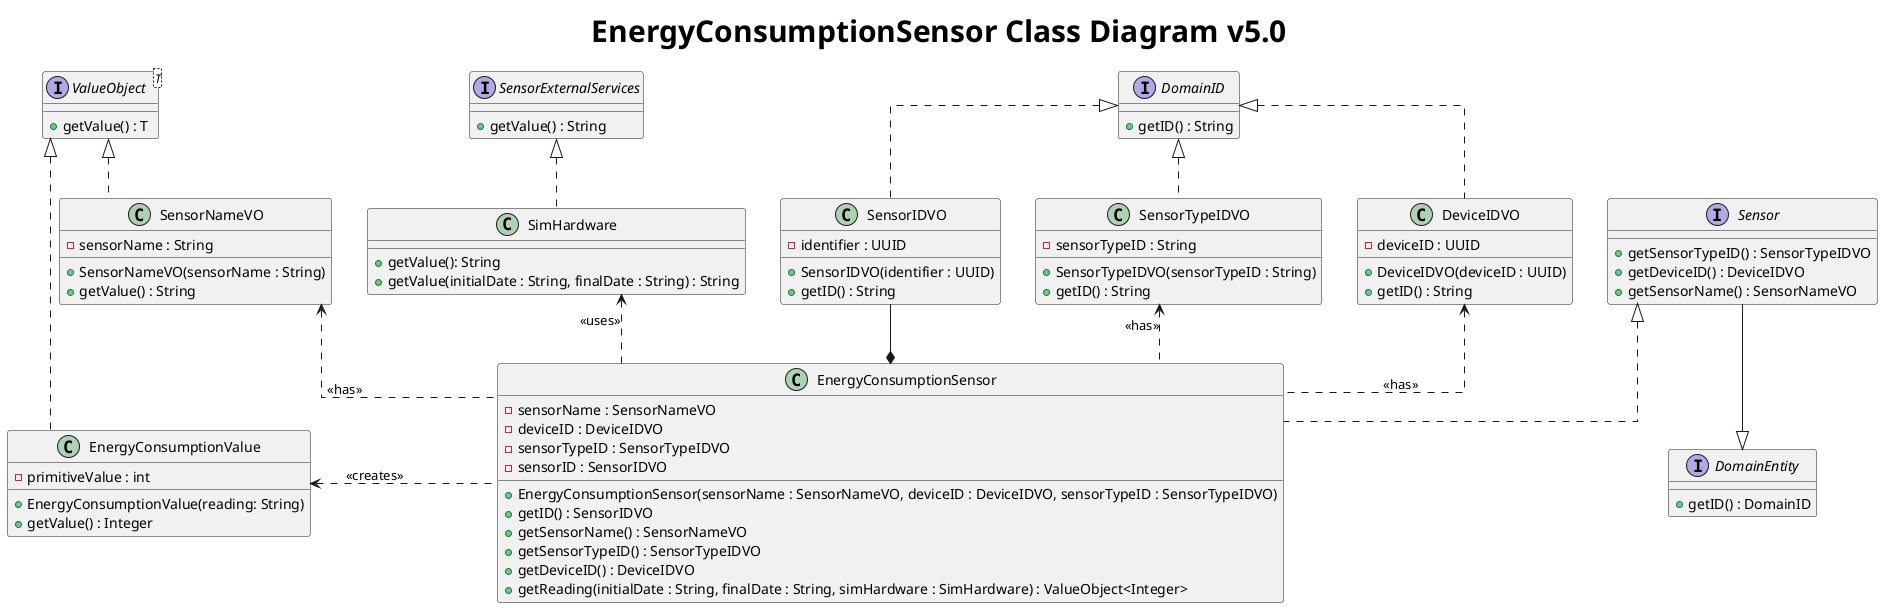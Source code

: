 @startuml
title <size: 30> EnergyConsumptionSensor Class Diagram v5.0

skinparam linetype ortho

interface Sensor {

}

interface DomainEntity{
    + getID() : DomainID
}

interface DomainID{
    + getID() : String
}

interface ValueObject<T> {
    + getValue() : T
}

interface Sensor {
    + getSensorTypeID() : SensorTypeIDVO
    + getDeviceID() : DeviceIDVO
    + getSensorName() : SensorNameVO
}

class EnergyConsumptionSensor{
    - sensorName : SensorNameVO
    - deviceID : DeviceIDVO
    - sensorTypeID : SensorTypeIDVO
    - sensorID : SensorIDVO



    + EnergyConsumptionSensor(sensorName : SensorNameVO, deviceID : DeviceIDVO, sensorTypeID : SensorTypeIDVO)
    + getID() : SensorIDVO
    + getSensorName() : SensorNameVO
    + getSensorTypeID() : SensorTypeIDVO
    + getDeviceID() : DeviceIDVO
    + getReading(initialDate : String, finalDate : String, simHardware : SimHardware) : ValueObject<Integer>
}

class EnergyConsumptionValue{
    - primitiveValue : int

    + EnergyConsumptionValue(reading: String)
    + getValue() : Integer
}

class SimHardware{
    + getValue(): String
    + getValue(initialDate : String, finalDate : String) : String
}

class SensorNameVO{
    - sensorName : String
    + SensorNameVO(sensorName : String)
    + getValue() : String
}

interface SensorExternalServices{
     + getValue() : String
}

class SensorIDVO{
    - identifier : UUID
    + SensorIDVO(identifier : UUID)
    + getID() : String
}


class SensorTypeIDVO{
    - sensorTypeID : String
    + SensorTypeIDVO(sensorTypeID : String)
    + getID() : String
}

class DeviceIDVO{
    - deviceID : UUID
    + DeviceIDVO(deviceID : UUID)
    + getID() : String
}


Sensor <|..  EnergyConsumptionSensor
SimHardware <.. EnergyConsumptionSensor : <<uses>>

SensorNameVO <.. EnergyConsumptionSensor : <<has>>
SensorIDVO --* EnergyConsumptionSensor
SensorExternalServices <|..down SimHardware
EnergyConsumptionValue <..right EnergyConsumptionSensor : <<creates>>
SensorTypeIDVO <.. EnergyConsumptionSensor : <<has>>
DeviceIDVO <.. EnergyConsumptionSensor : <<has>>

ValueObject <|.. SensorNameVO
DomainID  <|.. SensorIDVO
DomainID  <|.. SensorTypeIDVO
DomainID  <|.. DeviceIDVO

ValueObject <|.. EnergyConsumptionValue
Sensor --|>DomainEntity

@enduml